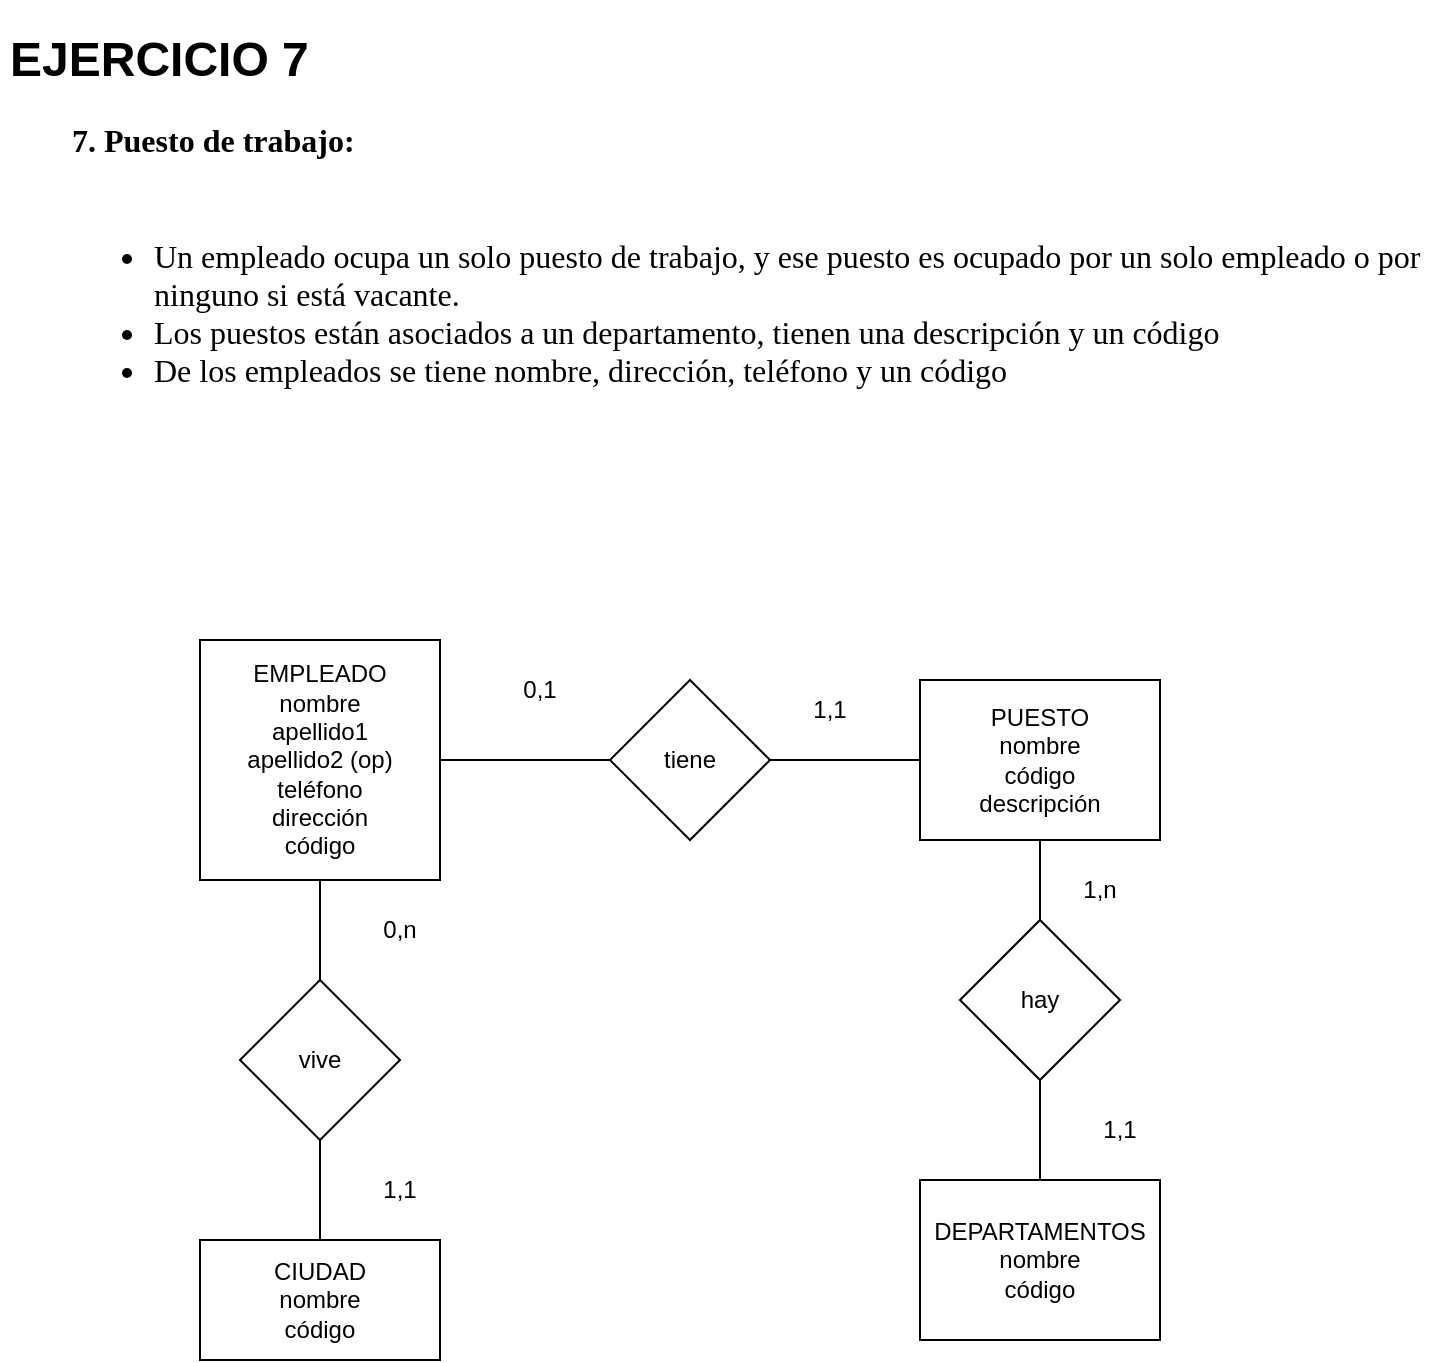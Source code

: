 <mxfile version="20.3.0" type="device"><diagram id="R2lEEEUBdFMjLlhIrx00" name="Page-1"><mxGraphModel dx="1662" dy="849" grid="1" gridSize="10" guides="1" tooltips="1" connect="1" arrows="1" fold="1" page="1" pageScale="1" pageWidth="850" pageHeight="1100" math="0" shadow="0" extFonts="Permanent Marker^https://fonts.googleapis.com/css?family=Permanent+Marker"><root><mxCell id="0"/><mxCell id="1" parent="0"/><mxCell id="7GfNM_i_ZU07Iu9npIHI-1" value="&lt;h1&gt;EJERCICIO 7&lt;/h1&gt;&lt;ol start=&quot;7&quot; style=&quot;margin-top:0;margin-bottom:0;padding-inline-start:48px;&quot;&gt;&lt;li aria-level=&quot;1&quot; style=&quot;list-style-type: decimal; font-size: 12pt; font-family: &amp;quot;Liberation Serif&amp;quot;; color: rgb(0, 0, 0); background-color: transparent; font-weight: 700; font-style: normal; font-variant: normal; text-decoration: none; vertical-align: baseline; margin-left: -0.75pt;&quot; dir=&quot;ltr&quot;&gt;&lt;p role=&quot;presentation&quot; style=&quot;line-height:1.2;margin-top:0pt;margin-bottom:0pt;&quot; dir=&quot;ltr&quot;&gt;&lt;span style=&quot;font-size: 12pt; font-family: &amp;quot;Liberation Serif&amp;quot;; color: rgb(0, 0, 0); background-color: transparent; font-weight: 700; font-style: normal; font-variant: normal; text-decoration: none; vertical-align: baseline;&quot;&gt;Puesto de trabajo:&lt;/span&gt;&lt;/p&gt;&lt;/li&gt;&lt;/ol&gt;&lt;p&gt;&lt;span id=&quot;docs-internal-guid-f45c1495-7fff-3848-0708-7a09634c4c48&quot;&gt;&lt;br&gt;&lt;/span&gt;&lt;/p&gt;&lt;ul style=&quot;margin-top:0;margin-bottom:0;padding-inline-start:48px;&quot;&gt;&lt;li aria-level=&quot;1&quot; style=&quot;list-style-type: disc; font-size: 12pt; font-family: &amp;quot;Liberation Serif&amp;quot;; color: rgb(0, 0, 0); background-color: transparent; font-weight: 400; font-style: normal; font-variant: normal; text-decoration: none; vertical-align: baseline; margin-left: 18pt;&quot; dir=&quot;ltr&quot;&gt;&lt;p role=&quot;presentation&quot; style=&quot;line-height:1.2;margin-top:0pt;margin-bottom:0pt;&quot; dir=&quot;ltr&quot;&gt;&lt;span style=&quot;font-size: 12pt; font-family: &amp;quot;Liberation Serif&amp;quot;; color: rgb(0, 0, 0); background-color: transparent; font-weight: 400; font-style: normal; font-variant: normal; text-decoration: none; vertical-align: baseline;&quot;&gt;Un empleado ocupa un solo puesto de trabajo, y ese puesto es ocupado por un solo empleado o por ninguno si está vacante.&amp;nbsp;&lt;/span&gt;&lt;/p&gt;&lt;/li&gt;&lt;li aria-level=&quot;1&quot; style=&quot;list-style-type: disc; font-size: 12pt; font-family: &amp;quot;Liberation Serif&amp;quot;; color: rgb(0, 0, 0); background-color: transparent; font-weight: 400; font-style: normal; font-variant: normal; text-decoration: none; vertical-align: baseline; margin-left: 18pt;&quot; dir=&quot;ltr&quot;&gt;&lt;p role=&quot;presentation&quot; style=&quot;line-height:1.2;margin-top:0pt;margin-bottom:0pt;&quot; dir=&quot;ltr&quot;&gt;&lt;span style=&quot;font-size: 12pt; font-family: &amp;quot;Liberation Serif&amp;quot;; color: rgb(0, 0, 0); background-color: transparent; font-weight: 400; font-style: normal; font-variant: normal; text-decoration: none; vertical-align: baseline;&quot;&gt;Los puestos están asociados a un departamento, tienen una descripción y un código&lt;/span&gt;&lt;/p&gt;&lt;/li&gt;&lt;li aria-level=&quot;1&quot; style=&quot;list-style-type: disc; font-size: 12pt; font-family: &amp;quot;Liberation Serif&amp;quot;; color: rgb(0, 0, 0); background-color: transparent; font-weight: 400; font-style: normal; font-variant: normal; text-decoration: none; vertical-align: baseline; margin-left: 18pt;&quot; dir=&quot;ltr&quot;&gt;&lt;p role=&quot;presentation&quot; style=&quot;line-height:1.2;margin-top:0pt;margin-bottom:0pt;&quot; dir=&quot;ltr&quot;&gt;&lt;span style=&quot;font-size: 12pt; font-family: &amp;quot;Liberation Serif&amp;quot;; color: rgb(0, 0, 0); background-color: transparent; font-weight: 400; font-style: normal; font-variant: normal; text-decoration: none; vertical-align: baseline;&quot;&gt;De los empleados se tiene nombre, dirección, teléfono y un código&lt;/span&gt;&lt;/p&gt;&lt;/li&gt;&lt;/ul&gt;" style="text;html=1;strokeColor=none;fillColor=none;spacing=5;spacingTop=-20;whiteSpace=wrap;overflow=hidden;rounded=0;" vertex="1" parent="1"><mxGeometry x="80" y="50" width="720" height="220" as="geometry"/></mxCell><mxCell id="7GfNM_i_ZU07Iu9npIHI-2" value="EMPLEADO&lt;br&gt;nombre&lt;br&gt;apellido1&lt;br&gt;apellido2 (op)&lt;br&gt;teléfono&lt;br&gt;dirección&lt;br&gt;código" style="rounded=0;whiteSpace=wrap;html=1;" vertex="1" parent="1"><mxGeometry x="180" y="360" width="120" height="120" as="geometry"/></mxCell><mxCell id="7GfNM_i_ZU07Iu9npIHI-3" value="" style="endArrow=none;html=1;rounded=0;exitX=1;exitY=0.5;exitDx=0;exitDy=0;startArrow=none;entryX=0;entryY=0.5;entryDx=0;entryDy=0;" edge="1" parent="1" source="7GfNM_i_ZU07Iu9npIHI-4" target="7GfNM_i_ZU07Iu9npIHI-6"><mxGeometry width="50" height="50" relative="1" as="geometry"><mxPoint x="320" y="440" as="sourcePoint"/><mxPoint x="540" y="420" as="targetPoint"/></mxGeometry></mxCell><mxCell id="7GfNM_i_ZU07Iu9npIHI-4" value="tiene" style="rhombus;whiteSpace=wrap;html=1;" vertex="1" parent="1"><mxGeometry x="385" y="380" width="80" height="80" as="geometry"/></mxCell><mxCell id="7GfNM_i_ZU07Iu9npIHI-5" value="" style="endArrow=none;html=1;rounded=0;exitX=1;exitY=0.5;exitDx=0;exitDy=0;" edge="1" parent="1" source="7GfNM_i_ZU07Iu9npIHI-2" target="7GfNM_i_ZU07Iu9npIHI-4"><mxGeometry width="50" height="50" relative="1" as="geometry"><mxPoint x="300" y="420" as="sourcePoint"/><mxPoint x="540" y="420" as="targetPoint"/></mxGeometry></mxCell><mxCell id="7GfNM_i_ZU07Iu9npIHI-6" value="PUESTO&lt;br&gt;nombre&lt;br&gt;código&lt;br&gt;descripción" style="rounded=0;whiteSpace=wrap;html=1;" vertex="1" parent="1"><mxGeometry x="540" y="380" width="120" height="80" as="geometry"/></mxCell><mxCell id="7GfNM_i_ZU07Iu9npIHI-9" value="0,1" style="text;html=1;strokeColor=none;fillColor=none;align=center;verticalAlign=middle;whiteSpace=wrap;rounded=0;" vertex="1" parent="1"><mxGeometry x="320" y="370" width="60" height="30" as="geometry"/></mxCell><mxCell id="7GfNM_i_ZU07Iu9npIHI-10" value="1,1" style="text;html=1;strokeColor=none;fillColor=none;align=center;verticalAlign=middle;whiteSpace=wrap;rounded=0;" vertex="1" parent="1"><mxGeometry x="465" y="380" width="60" height="30" as="geometry"/></mxCell><mxCell id="7GfNM_i_ZU07Iu9npIHI-11" value="DEPARTAMENTOS&lt;br&gt;nombre&lt;br&gt;código" style="rounded=0;whiteSpace=wrap;html=1;" vertex="1" parent="1"><mxGeometry x="540" y="630" width="120" height="80" as="geometry"/></mxCell><mxCell id="7GfNM_i_ZU07Iu9npIHI-12" value="" style="endArrow=none;html=1;rounded=0;exitX=0.5;exitY=0;exitDx=0;exitDy=0;entryX=0.5;entryY=1;entryDx=0;entryDy=0;startArrow=none;" edge="1" parent="1" source="7GfNM_i_ZU07Iu9npIHI-13" target="7GfNM_i_ZU07Iu9npIHI-6"><mxGeometry width="50" height="50" relative="1" as="geometry"><mxPoint x="550" y="380" as="sourcePoint"/><mxPoint x="620" y="480" as="targetPoint"/></mxGeometry></mxCell><mxCell id="7GfNM_i_ZU07Iu9npIHI-13" value="hay" style="rhombus;whiteSpace=wrap;html=1;" vertex="1" parent="1"><mxGeometry x="560" y="500" width="80" height="80" as="geometry"/></mxCell><mxCell id="7GfNM_i_ZU07Iu9npIHI-14" value="" style="endArrow=none;html=1;rounded=0;exitX=0.5;exitY=0;exitDx=0;exitDy=0;entryX=0.5;entryY=1;entryDx=0;entryDy=0;" edge="1" parent="1" source="7GfNM_i_ZU07Iu9npIHI-11" target="7GfNM_i_ZU07Iu9npIHI-13"><mxGeometry width="50" height="50" relative="1" as="geometry"><mxPoint x="600" y="650" as="sourcePoint"/><mxPoint x="600" y="450" as="targetPoint"/></mxGeometry></mxCell><mxCell id="7GfNM_i_ZU07Iu9npIHI-15" value="1,1" style="text;html=1;strokeColor=none;fillColor=none;align=center;verticalAlign=middle;whiteSpace=wrap;rounded=0;" vertex="1" parent="1"><mxGeometry x="610" y="590" width="60" height="30" as="geometry"/></mxCell><mxCell id="7GfNM_i_ZU07Iu9npIHI-16" value="1,n" style="text;html=1;strokeColor=none;fillColor=none;align=center;verticalAlign=middle;whiteSpace=wrap;rounded=0;" vertex="1" parent="1"><mxGeometry x="600" y="470" width="60" height="30" as="geometry"/></mxCell><mxCell id="7GfNM_i_ZU07Iu9npIHI-17" value="" style="endArrow=none;html=1;rounded=0;entryX=0.5;entryY=1;entryDx=0;entryDy=0;startArrow=none;" edge="1" parent="1" source="7GfNM_i_ZU07Iu9npIHI-19" target="7GfNM_i_ZU07Iu9npIHI-2"><mxGeometry width="50" height="50" relative="1" as="geometry"><mxPoint x="240" y="640" as="sourcePoint"/><mxPoint x="600" y="360" as="targetPoint"/></mxGeometry></mxCell><mxCell id="7GfNM_i_ZU07Iu9npIHI-18" value="CIUDAD&lt;br&gt;nombre&lt;br&gt;código" style="rounded=0;whiteSpace=wrap;html=1;" vertex="1" parent="1"><mxGeometry x="180" y="660" width="120" height="60" as="geometry"/></mxCell><mxCell id="7GfNM_i_ZU07Iu9npIHI-19" value="vive" style="rhombus;whiteSpace=wrap;html=1;" vertex="1" parent="1"><mxGeometry x="200" y="530" width="80" height="80" as="geometry"/></mxCell><mxCell id="7GfNM_i_ZU07Iu9npIHI-20" value="" style="endArrow=none;html=1;rounded=0;entryX=0.5;entryY=1;entryDx=0;entryDy=0;" edge="1" parent="1" source="7GfNM_i_ZU07Iu9npIHI-18" target="7GfNM_i_ZU07Iu9npIHI-19"><mxGeometry width="50" height="50" relative="1" as="geometry"><mxPoint x="240" y="660" as="sourcePoint"/><mxPoint x="240" y="480" as="targetPoint"/></mxGeometry></mxCell><mxCell id="7GfNM_i_ZU07Iu9npIHI-21" value="1,1" style="text;html=1;strokeColor=none;fillColor=none;align=center;verticalAlign=middle;whiteSpace=wrap;rounded=0;" vertex="1" parent="1"><mxGeometry x="250" y="620" width="60" height="30" as="geometry"/></mxCell><mxCell id="7GfNM_i_ZU07Iu9npIHI-22" value="0,n" style="text;html=1;strokeColor=none;fillColor=none;align=center;verticalAlign=middle;whiteSpace=wrap;rounded=0;" vertex="1" parent="1"><mxGeometry x="250" y="490" width="60" height="30" as="geometry"/></mxCell></root></mxGraphModel></diagram></mxfile>